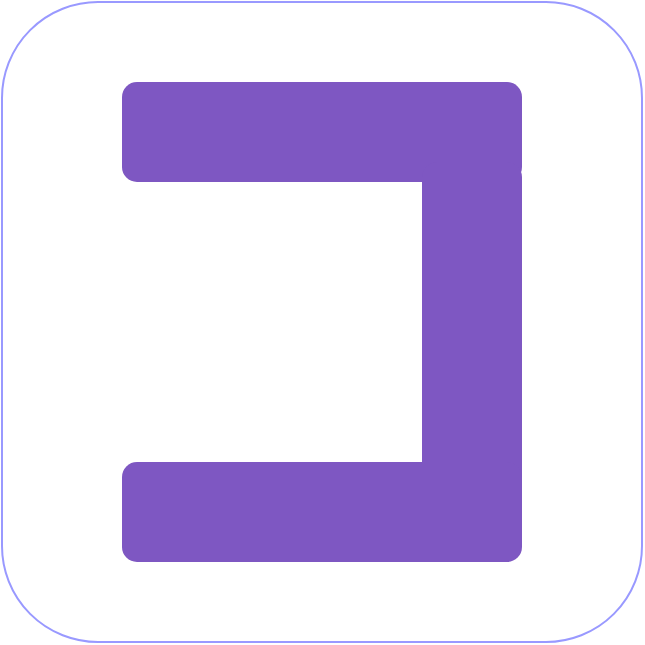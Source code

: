 <mxfile>
    <diagram id="8ns63juBduFtukD101pN" name="ページ1">
        <mxGraphModel dx="1043" dy="545" grid="1" gridSize="10" guides="1" tooltips="1" connect="0" arrows="0" fold="1" page="1" pageScale="1" pageWidth="827" pageHeight="1169" math="0" shadow="0">
            <root>
                <mxCell id="0"/>
                <mxCell id="1" parent="0"/>
                <mxCell id="2" value="" style="whiteSpace=wrap;html=1;rounded=1;fillColor=#FFFFFF;strokeColor=#9999FF;" parent="1" vertex="1">
                    <mxGeometry x="20" y="20" width="320" height="320" as="geometry"/>
                </mxCell>
                <mxCell id="585" value="" style="whiteSpace=wrap;html=1;rounded=1;fillColor=#7E57C2;strokeColor=none;" parent="1" vertex="1">
                    <mxGeometry x="80" y="60" width="200" height="50" as="geometry"/>
                </mxCell>
                <mxCell id="586" value="" style="whiteSpace=wrap;html=1;rounded=1;fillColor=#7E57C2;strokeColor=none;" parent="1" vertex="1">
                    <mxGeometry x="230" y="100" width="50" height="195" as="geometry"/>
                </mxCell>
                <mxCell id="588" value="" style="whiteSpace=wrap;html=1;rounded=1;fillColor=#7E57C2;strokeColor=none;" parent="1" vertex="1">
                    <mxGeometry x="80" y="250" width="200" height="50" as="geometry"/>
                </mxCell>
            </root>
        </mxGraphModel>
    </diagram>
</mxfile>
